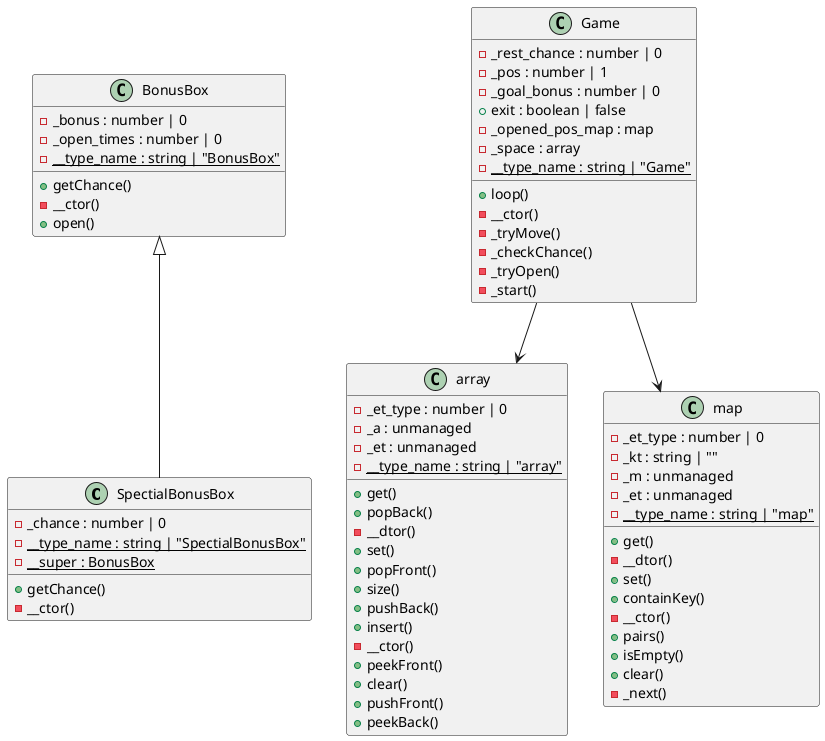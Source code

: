 @startuml
class SpectialBonusBox {
	-_chance : number | 0
	+getChance()
	{static} -__type_name : string | "SpectialBonusBox"
	-__ctor()
	{static} -__super : BonusBox
}
BonusBox <|-- SpectialBonusBox 
class array {
	-_et_type : number | 0
	-_a : unmanaged
	-_et : unmanaged
	+get()
	+popBack()
	-__dtor()
	+set()
	+popFront()
	+size()
	+pushBack()
	+insert()
	-__ctor()
	+peekFront()
	+clear()
	{static} -__type_name : string | "array"
	+pushFront()
	+peekBack()
}
class BonusBox {
	-_bonus : number | 0
	-_open_times : number | 0
	+getChance()
	{static} -__type_name : string | "BonusBox"
	-__ctor()
	+open()
}
class Game {
	-_rest_chance : number | 0
	-_pos : number | 1
	-_goal_bonus : number | 0
	+exit : boolean | false
	-_opened_pos_map : map
	-_space : array
	+loop()
	-__ctor()
	-_tryMove()
	-_checkChance()
	{static} -__type_name : string | "Game"
	-_tryOpen()
	-_start()
}
Game --> map
Game --> array
class map {
	-_et_type : number | 0
	-_kt : string | ""
	-_m : unmanaged
	-_et : unmanaged
	+get()
	-__dtor()
	+set()
	+containKey()
	-__ctor()
	+pairs()
	+isEmpty()
	{static} -__type_name : string | "map"
	+clear()
	-_next()
}
@enduml